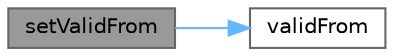 digraph "setValidFrom"
{
 // INTERACTIVE_SVG=YES
 // LATEX_PDF_SIZE
  bgcolor="transparent";
  edge [fontname=Helvetica,fontsize=10,labelfontname=Helvetica,labelfontsize=10];
  node [fontname=Helvetica,fontsize=10,shape=box,height=0.2,width=0.4];
  rankdir="LR";
  Node1 [label="setValidFrom",height=0.2,width=0.4,color="gray40", fillcolor="grey60", style="filled", fontcolor="black",tooltip=" "];
  Node1 -> Node2 [color="steelblue1",style="solid"];
  Node2 [label="validFrom",height=0.2,width=0.4,color="grey40", fillcolor="white", style="filled",URL="$classore_1_1data_1_1_reference_datum.html#aa6daadf906132af01c5a84861728734e",tooltip=" "];
}
